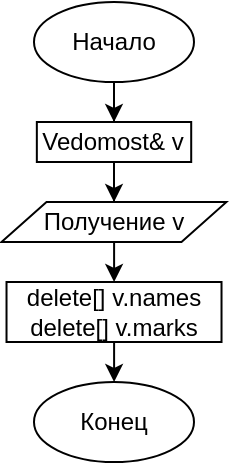 <mxfile version="13.1.11" type="device"><diagram id="C5RBs43oDa-KdzZeNtuy" name="Page-1"><mxGraphModel dx="635" dy="281" grid="1" gridSize="10" guides="1" tooltips="1" connect="1" arrows="1" fold="1" page="1" pageScale="1" pageWidth="827" pageHeight="1169" math="0" shadow="0"><root><mxCell id="WIyWlLk6GJQsqaUBKTNV-0"/><mxCell id="WIyWlLk6GJQsqaUBKTNV-1" parent="WIyWlLk6GJQsqaUBKTNV-0"/><mxCell id="fGXwdbJ8hSiZ8CcaIuds-251" style="edgeStyle=orthogonalEdgeStyle;rounded=0;orthogonalLoop=1;jettySize=auto;html=1;entryX=0.5;entryY=0;entryDx=0;entryDy=0;" edge="1" parent="WIyWlLk6GJQsqaUBKTNV-1" source="fGXwdbJ8hSiZ8CcaIuds-248" target="fGXwdbJ8hSiZ8CcaIuds-249"><mxGeometry relative="1" as="geometry"/></mxCell><mxCell id="fGXwdbJ8hSiZ8CcaIuds-248" value="Начало" style="ellipse;whiteSpace=wrap;html=1;" vertex="1" parent="WIyWlLk6GJQsqaUBKTNV-1"><mxGeometry x="160" y="120" width="80" height="40" as="geometry"/></mxCell><mxCell id="fGXwdbJ8hSiZ8CcaIuds-254" style="edgeStyle=orthogonalEdgeStyle;rounded=0;orthogonalLoop=1;jettySize=auto;html=1;entryX=0.5;entryY=0;entryDx=0;entryDy=0;" edge="1" parent="WIyWlLk6GJQsqaUBKTNV-1" source="fGXwdbJ8hSiZ8CcaIuds-249" target="fGXwdbJ8hSiZ8CcaIuds-252"><mxGeometry relative="1" as="geometry"/></mxCell><mxCell id="fGXwdbJ8hSiZ8CcaIuds-249" value="Vedomost&amp;amp; v" style="rounded=0;whiteSpace=wrap;html=1;" vertex="1" parent="WIyWlLk6GJQsqaUBKTNV-1"><mxGeometry x="161.42" y="180" width="77.18" height="20" as="geometry"/></mxCell><mxCell id="fGXwdbJ8hSiZ8CcaIuds-256" style="edgeStyle=orthogonalEdgeStyle;rounded=0;orthogonalLoop=1;jettySize=auto;html=1;entryX=0.5;entryY=0;entryDx=0;entryDy=0;" edge="1" parent="WIyWlLk6GJQsqaUBKTNV-1" source="fGXwdbJ8hSiZ8CcaIuds-252" target="fGXwdbJ8hSiZ8CcaIuds-255"><mxGeometry relative="1" as="geometry"/></mxCell><mxCell id="fGXwdbJ8hSiZ8CcaIuds-252" value="Получение v" style="shape=parallelogram;perimeter=parallelogramPerimeter;whiteSpace=wrap;html=1;" vertex="1" parent="WIyWlLk6GJQsqaUBKTNV-1"><mxGeometry x="143.76" y="220" width="112.49" height="20" as="geometry"/></mxCell><mxCell id="fGXwdbJ8hSiZ8CcaIuds-276" style="edgeStyle=orthogonalEdgeStyle;rounded=0;orthogonalLoop=1;jettySize=auto;html=1;entryX=0.5;entryY=0;entryDx=0;entryDy=0;" edge="1" parent="WIyWlLk6GJQsqaUBKTNV-1" source="fGXwdbJ8hSiZ8CcaIuds-255" target="fGXwdbJ8hSiZ8CcaIuds-273"><mxGeometry relative="1" as="geometry"/></mxCell><mxCell id="fGXwdbJ8hSiZ8CcaIuds-255" value="&lt;div&gt;delete[] v.names&lt;/div&gt;&lt;div&gt;&lt;span&gt;delete[] v.marks&lt;/span&gt;&lt;/div&gt;" style="rounded=0;whiteSpace=wrap;html=1;" vertex="1" parent="WIyWlLk6GJQsqaUBKTNV-1"><mxGeometry x="146.26" y="260" width="107.5" height="30" as="geometry"/></mxCell><mxCell id="fGXwdbJ8hSiZ8CcaIuds-273" value="Конец" style="ellipse;whiteSpace=wrap;html=1;" vertex="1" parent="WIyWlLk6GJQsqaUBKTNV-1"><mxGeometry x="160" y="310" width="80" height="40" as="geometry"/></mxCell></root></mxGraphModel></diagram></mxfile>